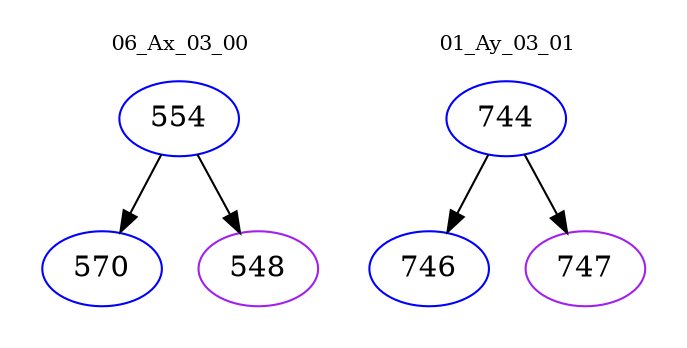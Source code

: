 digraph{
subgraph cluster_0 {
color = white
label = "06_Ax_03_00";
fontsize=10;
T0_554 [label="554", color="blue"]
T0_554 -> T0_570 [color="black"]
T0_570 [label="570", color="blue"]
T0_554 -> T0_548 [color="black"]
T0_548 [label="548", color="purple"]
}
subgraph cluster_1 {
color = white
label = "01_Ay_03_01";
fontsize=10;
T1_744 [label="744", color="blue"]
T1_744 -> T1_746 [color="black"]
T1_746 [label="746", color="blue"]
T1_744 -> T1_747 [color="black"]
T1_747 [label="747", color="purple"]
}
}
